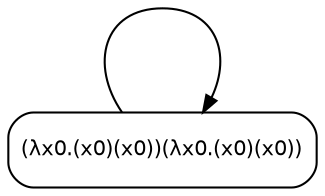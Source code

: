 digraph G {
  graph [splines=true, overlap=false, rankdir=LR, nodesep=0.7, ranksep=1.0];
  node [shape=box, style=rounded, fontname="DejaVu Sans", fontsize=10, margin=0.08];
  edge [arrowsize=0.8];

  n0 [label="(λx0.(x0)(x0))(λx0.(x0)(x0))"];

  n0 -> n0;

  { rank = same; n0; }
}
